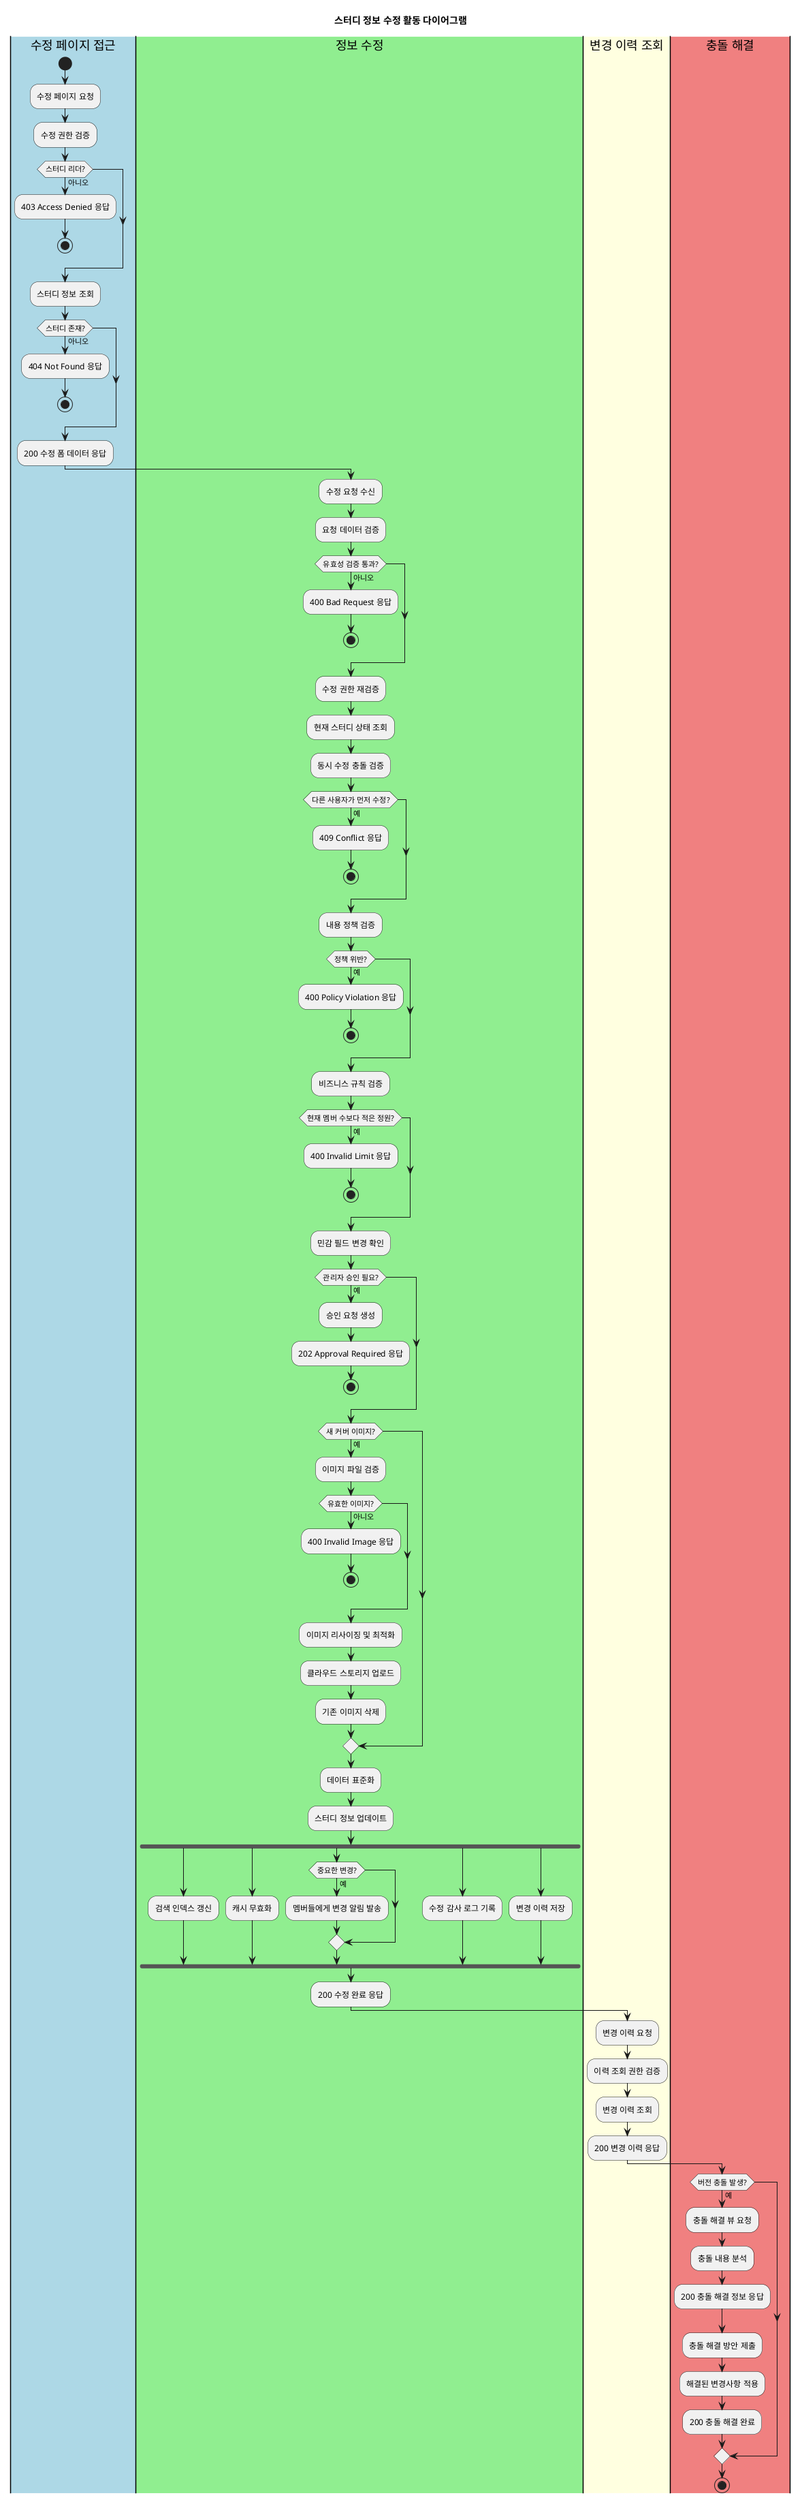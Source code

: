 @startuml
title 스터디 정보 수정 활동 다이어그램

|#LightBlue|수정 페이지 접근|
start

:수정 페이지 요청;

:수정 권한 검증;

if (스터디 리더?) then (아니오)
  :403 Access Denied 응답;
  stop
endif

:스터디 정보 조회;

if (스터디 존재?) then (아니오)
  :404 Not Found 응답;
  stop
endif

:200 수정 폼 데이터 응답;

|#LightGreen|정보 수정|
:수정 요청 수신;

:요청 데이터 검증;

if (유효성 검증 통과?) then (아니오)
  :400 Bad Request 응답;
  stop
endif

:수정 권한 재검증;

:현재 스터디 상태 조회;

:동시 수정 충돌 검증;

if (다른 사용자가 먼저 수정?) then (예)
  :409 Conflict 응답;
  stop
endif

:내용 정책 검증;

if (정책 위반?) then (예)
  :400 Policy Violation 응답;
  stop
endif

:비즈니스 규칙 검증;

if (현재 멤버 수보다 적은 정원?) then (예)
  :400 Invalid Limit 응답;
  stop
endif

:민감 필드 변경 확인;

if (관리자 승인 필요?) then (예)
  :승인 요청 생성;
  :202 Approval Required 응답;
  stop
endif

if (새 커버 이미지?) then (예)
  :이미지 파일 검증;

  if (유효한 이미지?) then (아니오)
    :400 Invalid Image 응답;
    stop
  endif

  :이미지 리사이징 및 최적화;
  :클라우드 스토리지 업로드;
  :기존 이미지 삭제;
endif

:데이터 표준화;
:스터디 정보 업데이트;

fork
  :검색 인덱스 갱신;
fork again
  :캐시 무효화;
fork again
  if (중요한 변경?) then (예)
    :멤버들에게 변경 알림 발송;
  endif
fork again
  :수정 감사 로그 기록;
fork again
  :변경 이력 저장;
end fork

:200 수정 완료 응답;

|#LightYellow|변경 이력 조회|
:변경 이력 요청;

:이력 조회 권한 검증;

:변경 이력 조회;

:200 변경 이력 응답;

|#LightCoral|충돌 해결|
if (버전 충돌 발생?) then (예)
  :충돌 해결 뷰 요청;
  :충돌 내용 분석;
  :200 충돌 해결 정보 응답;

  :충돌 해결 방안 제출;
  :해결된 변경사항 적용;
  :200 충돌 해결 완료;
endif

stop

@enduml
